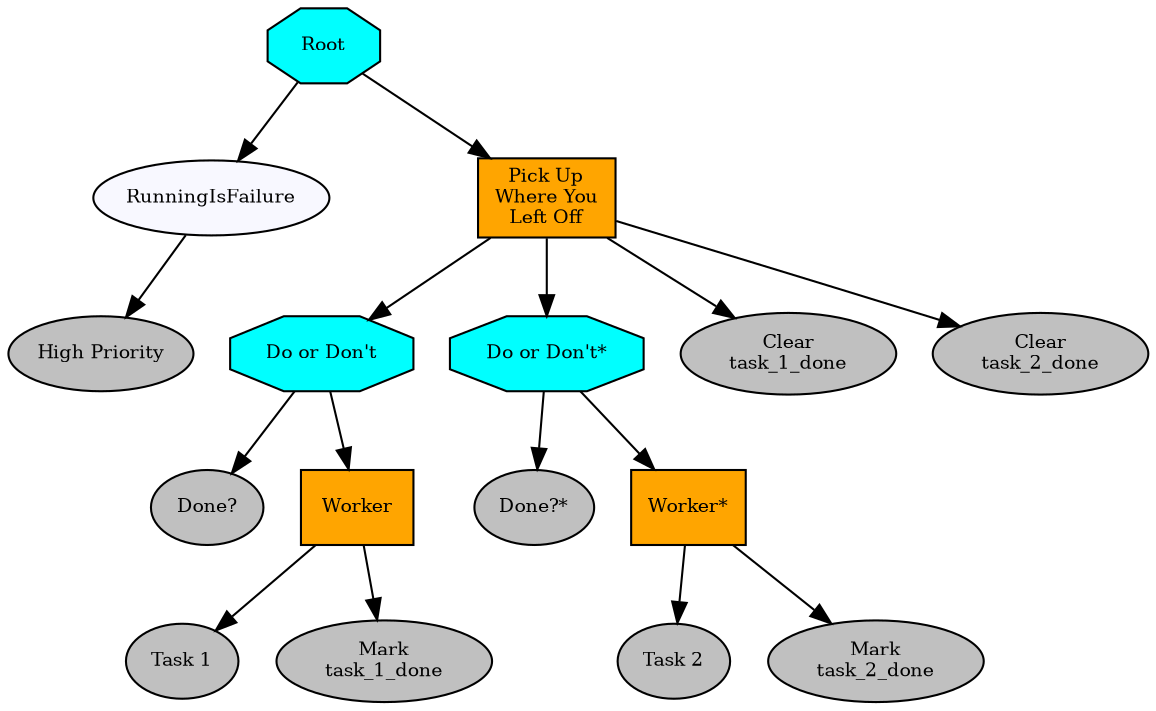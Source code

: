 digraph pastafarianism {
graph [fontname="times-roman"];
node [fontname="times-roman"];
edge [fontname="times-roman"];
Root [fillcolor=cyan, fontcolor=black, fontsize=9, label=Root, shape=octagon, style=filled];
RunningIsFailure [fillcolor=ghostwhite, fontcolor=black, fontsize=9, label=RunningIsFailure, shape=ellipse, style=filled];
Root -> RunningIsFailure;
"High Priority" [fillcolor=gray, fontcolor=black, fontsize=9, label="High Priority", shape=ellipse, style=filled];
RunningIsFailure -> "High Priority";
"Pick Up\nWhere You\nLeft Off" [fillcolor=orange, fontcolor=black, fontsize=9, label="Pick Up\nWhere You\nLeft Off", shape=box, style=filled];
Root -> "Pick Up\nWhere You\nLeft Off";
"Do or Don't" [fillcolor=cyan, fontcolor=black, fontsize=9, label="Do or Don't", shape=octagon, style=filled];
"Pick Up\nWhere You\nLeft Off" -> "Do or Don't";
"Done?" [fillcolor=gray, fontcolor=black, fontsize=9, label="Done?", shape=ellipse, style=filled];
"Do or Don't" -> "Done?";
Worker [fillcolor=orange, fontcolor=black, fontsize=9, label=Worker, shape=box, style=filled];
"Do or Don't" -> Worker;
"Task 1" [fillcolor=gray, fontcolor=black, fontsize=9, label="Task 1", shape=ellipse, style=filled];
Worker -> "Task 1";
"Mark\ntask_1_done" [fillcolor=gray, fontcolor=black, fontsize=9, label="Mark\ntask_1_done", shape=ellipse, style=filled];
Worker -> "Mark\ntask_1_done";
subgraph  {
label=children_of_Worker;
rank=same;
"Task 1" [fillcolor=gray, fontcolor=black, fontsize=9, label="Task 1", shape=ellipse, style=filled];
"Mark\ntask_1_done" [fillcolor=gray, fontcolor=black, fontsize=9, label="Mark\ntask_1_done", shape=ellipse, style=filled];
}

subgraph  {
label="children_of_Do or Don't";
rank=same;
"Done?" [fillcolor=gray, fontcolor=black, fontsize=9, label="Done?", shape=ellipse, style=filled];
Worker [fillcolor=orange, fontcolor=black, fontsize=9, label=Worker, shape=box, style=filled];
}

"Do or Don't*" [fillcolor=cyan, fontcolor=black, fontsize=9, label="Do or Don't*", shape=octagon, style=filled];
"Pick Up\nWhere You\nLeft Off" -> "Do or Don't*";
"Done?*" [fillcolor=gray, fontcolor=black, fontsize=9, label="Done?*", shape=ellipse, style=filled];
"Do or Don't*" -> "Done?*";
"Worker*" [fillcolor=orange, fontcolor=black, fontsize=9, label="Worker*", shape=box, style=filled];
"Do or Don't*" -> "Worker*";
"Task 2" [fillcolor=gray, fontcolor=black, fontsize=9, label="Task 2", shape=ellipse, style=filled];
"Worker*" -> "Task 2";
"Mark\ntask_2_done" [fillcolor=gray, fontcolor=black, fontsize=9, label="Mark\ntask_2_done", shape=ellipse, style=filled];
"Worker*" -> "Mark\ntask_2_done";
subgraph  {
label=children_of_Worker;
rank=same;
"Task 2" [fillcolor=gray, fontcolor=black, fontsize=9, label="Task 2", shape=ellipse, style=filled];
"Mark\ntask_2_done" [fillcolor=gray, fontcolor=black, fontsize=9, label="Mark\ntask_2_done", shape=ellipse, style=filled];
}

subgraph  {
label="children_of_Do or Don't";
rank=same;
"Done?*" [fillcolor=gray, fontcolor=black, fontsize=9, label="Done?*", shape=ellipse, style=filled];
"Worker*" [fillcolor=orange, fontcolor=black, fontsize=9, label="Worker*", shape=box, style=filled];
}

"Clear\ntask_1_done" [fillcolor=gray, fontcolor=black, fontsize=9, label="Clear\ntask_1_done", shape=ellipse, style=filled];
"Pick Up\nWhere You\nLeft Off" -> "Clear\ntask_1_done";
"Clear\ntask_2_done" [fillcolor=gray, fontcolor=black, fontsize=9, label="Clear\ntask_2_done", shape=ellipse, style=filled];
"Pick Up\nWhere You\nLeft Off" -> "Clear\ntask_2_done";
subgraph  {
label="children_of_Pick Up\nWhere You\nLeft Off";
rank=same;
"Do or Don't" [fillcolor=cyan, fontcolor=black, fontsize=9, label="Do or Don't", shape=octagon, style=filled];
"Do or Don't*" [fillcolor=cyan, fontcolor=black, fontsize=9, label="Do or Don't*", shape=octagon, style=filled];
"Clear\ntask_1_done" [fillcolor=gray, fontcolor=black, fontsize=9, label="Clear\ntask_1_done", shape=ellipse, style=filled];
"Clear\ntask_2_done" [fillcolor=gray, fontcolor=black, fontsize=9, label="Clear\ntask_2_done", shape=ellipse, style=filled];
}

subgraph  {
label=children_of_Root;
rank=same;
RunningIsFailure [fillcolor=ghostwhite, fontcolor=black, fontsize=9, label=RunningIsFailure, shape=ellipse, style=filled];
"Pick Up\nWhere You\nLeft Off" [fillcolor=orange, fontcolor=black, fontsize=9, label="Pick Up\nWhere You\nLeft Off", shape=box, style=filled];
}

}
